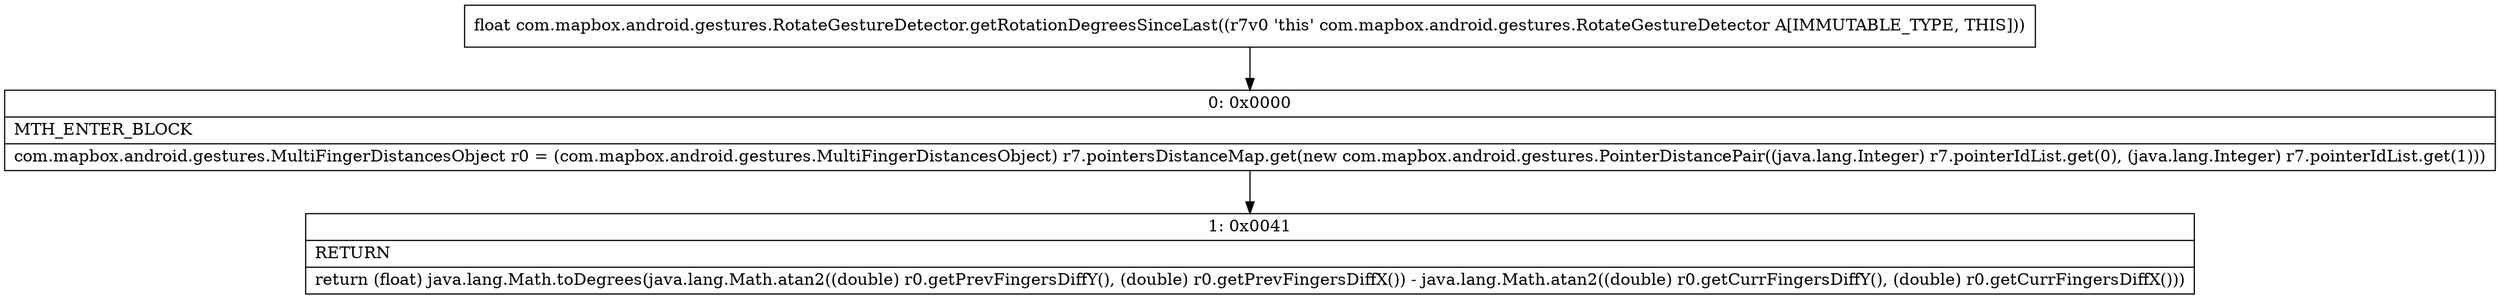 digraph "CFG forcom.mapbox.android.gestures.RotateGestureDetector.getRotationDegreesSinceLast()F" {
Node_0 [shape=record,label="{0\:\ 0x0000|MTH_ENTER_BLOCK\l|com.mapbox.android.gestures.MultiFingerDistancesObject r0 = (com.mapbox.android.gestures.MultiFingerDistancesObject) r7.pointersDistanceMap.get(new com.mapbox.android.gestures.PointerDistancePair((java.lang.Integer) r7.pointerIdList.get(0), (java.lang.Integer) r7.pointerIdList.get(1)))\l}"];
Node_1 [shape=record,label="{1\:\ 0x0041|RETURN\l|return (float) java.lang.Math.toDegrees(java.lang.Math.atan2((double) r0.getPrevFingersDiffY(), (double) r0.getPrevFingersDiffX()) \- java.lang.Math.atan2((double) r0.getCurrFingersDiffY(), (double) r0.getCurrFingersDiffX()))\l}"];
MethodNode[shape=record,label="{float com.mapbox.android.gestures.RotateGestureDetector.getRotationDegreesSinceLast((r7v0 'this' com.mapbox.android.gestures.RotateGestureDetector A[IMMUTABLE_TYPE, THIS])) }"];
MethodNode -> Node_0;
Node_0 -> Node_1;
}

